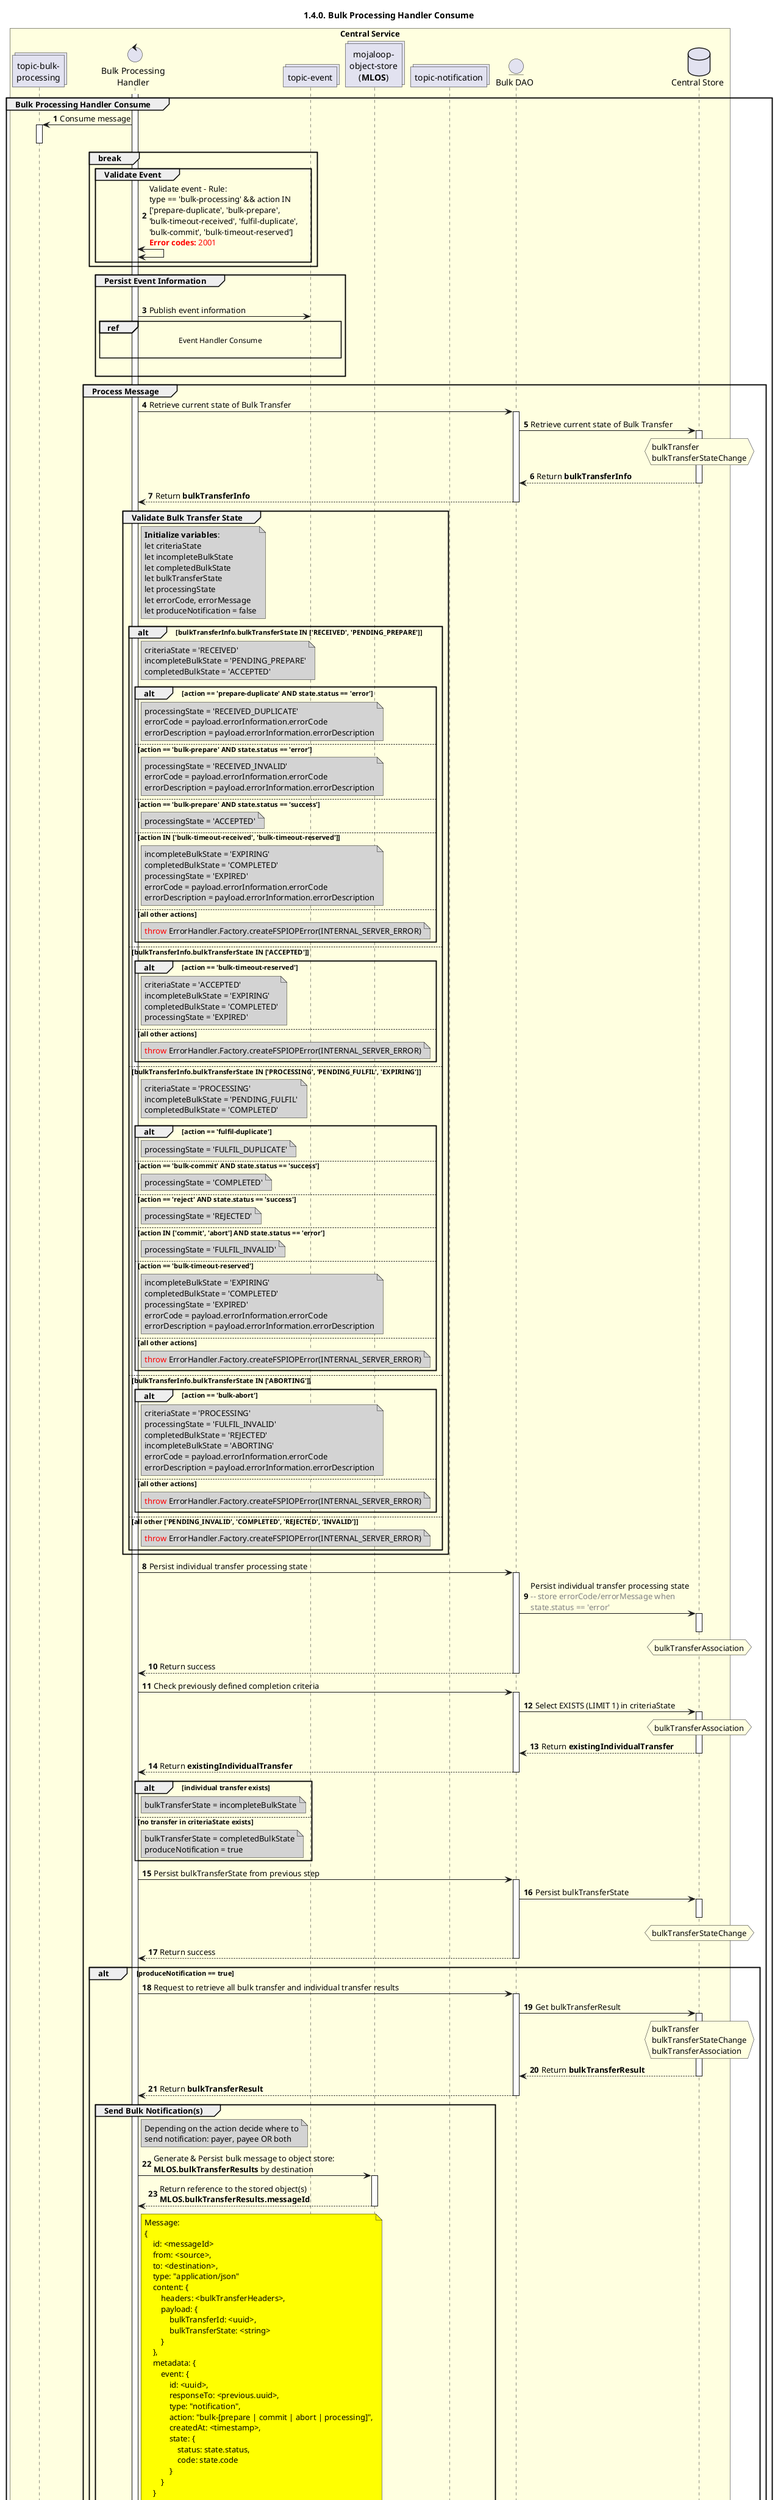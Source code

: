 /'*****
 License
 --------------
 Copyright © 2017 Bill & Melinda Gates Foundation
 The Mojaloop files are made available by the Bill & Melinda Gates Foundation under the Apache License, Version 2.0 (the "License") and you may not use these files except in compliance with the License. You may obtain a copy of the License at
 http://www.apache.org/licenses/LICENSE-2.0
 Unless required by applicable law or agreed to in writing, the Mojaloop files are distributed on an "AS IS" BASIS, WITHOUT WARRANTIES OR CONDITIONS OF ANY KIND, either express or implied. See the License for the specific language governing permissions and limitations under the License.
 Contributors
 --------------
 This is the official list of the Mojaloop project contributors for this file.
 Names of the original copyright holders (individuals or organizations)
 should be listed with a '*' in the first column. People who have
 contributed from an organization can be listed under the organization
 that actually holds the copyright for their contributions (see the
 Gates Foundation organization for an example). Those individuals should have
 their names indented and be marked with a '-'. Email address can be added
 optionally within square brackets <email>.
 * Gates Foundation
 - Name Surname <name.surname@gatesfoundation.com>

 * Georgi Georgiev <georgi.georgiev@modusbox.com>
 --------------
 ******'/

@startuml
' declare title
title 1.4.0. Bulk Processing Handler Consume

autonumber

/'*****
  Diagram notes
  --------------
  RECEIVED/RECEIVED
  from: prepare-handler , action: prepare-duplicate/success, result: PENDING_PREPARE/ACCEPTED & RECEIVED_DUPLICATE
  from: prepare-handler , action: prepare-duplicate/error  , result: PENDING_PREPARE/ACCEPTED & RECEIVED_DUPLICATE
  from: prepare-handler , action: prepare/error            , result: PENDING_PREPARE/ACCEPTED & RECEIVED_INVALID
  from: position-handler, action: prepare/error            , result: PENDING_PREPARE/ACCEPTED & RECEIVED_INVALID
  from: position-handler, action: prepare/success          , result: PENDING_PREPARE/ACCEPTED & ACCEPTED
  from: timeout-handler , action: timeout-received/error   , result: unchanged/COMPLETED      & EXPIRED
  --------------
  ACCEPTED/ACCEPTED
  from: position-handler, action: timeout-reserved/error   , result: unchanged/COMPLETED      & EXPIRED
  --------------
  PROCESSING/ACCEPTED
  from: fulfil-handler  , action: fulfil-duplicate/success , result: PENDING_FULFIL/COMPLETED & FULFIL_DUPLICATE
  from: fulfil-handler  , action: fulfil-duplicate/error   , result: PENDING_FULFIL/COMPLETED & FULFIL_DUPLICATE
  from: position-handler, action: commit/success           , result: PENDING_FULFIL/COMPLETED & COMPLETED
  from: position-handler, action: reject/success           , result: PENDING_FULFIL/COMPLETED & REJECTED
  from: position-handler, action: abort/error              , result: PENDING_FULFIL/COMPLETED & FULFIL_INVALID
  from: fulfil-handler  , action: commit/error             , result: PENDING_FULFIL/COMPLETED & FULFIL_INVALID
  from: position-handler, action: timeout-reserved/error   , result: unchanged/COMPLETED      & EXPIRED
  --------------
  COMPLETED/EXPIRED
  --------------
  ******'/

' Actor Keys:
'   boundary - APIs/Interfaces, etc
'   collections - Kafka Topics
'   control - Kafka Consumers
'   entity - Database Access Objects
'   database - Database Persistance Store

' declare actors
collections "topic-bulk-\nprocessing" as TOPIC_BULK_PROCESSING
control "Bulk Processing\nHandler" as BULK_PROC_HANDLER
collections "topic-event" as TOPIC_EVENTS
collections "mojaloop-\nobject-store\n(**MLOS**)" as OBJECT_STORE
collections "topic-notification" as TOPIC_NOTIFICATION
entity "Bulk DAO" as BULK_DAO
database "Central Store" as DB

box "Central Service" #LightYellow
    participant TOPIC_BULK_PROCESSING
    participant BULK_PROC_HANDLER
    participant TOPIC_EVENTS
    participant OBJECT_STORE
    participant TOPIC_NOTIFICATION
    participant BULK_DAO
    participant DB
end box

' start flow
activate BULK_PROC_HANDLER
group Bulk Processing Handler Consume
    TOPIC_BULK_PROCESSING <- BULK_PROC_HANDLER: Consume message
    activate TOPIC_BULK_PROCESSING
    deactivate TOPIC_BULK_PROCESSING

    break
        group Validate Event
            BULK_PROC_HANDLER <-> BULK_PROC_HANDLER: Validate event - Rule:\ntype == 'bulk-processing' && action IN\n['prepare-duplicate', 'bulk-prepare',\n'bulk-timeout-received', 'fulfil-duplicate',\n'bulk-commit', 'bulk-timeout-reserved']\n<color #red><b>Error codes:</b> 2001</color>
        end
    end

    group Persist Event Information
        |||
        BULK_PROC_HANDLER -> TOPIC_EVENTS: Publish event information
        ref over BULK_PROC_HANDLER, TOPIC_EVENTS:  Event Handler Consume\n
        |||
    end

    group Process Message
        BULK_PROC_HANDLER -> BULK_DAO: Retrieve current state of Bulk Transfer
        activate BULK_DAO
        BULK_DAO -> DB: Retrieve current state of Bulk Transfer
        activate DB
        hnote over DB #lightyellow
            bulkTransfer
            bulkTransferStateChange
        end note
        BULK_DAO <-- DB: Return **bulkTransferInfo**
        deactivate DB
        BULK_PROC_HANDLER <-- BULK_DAO: Return **bulkTransferInfo**
        deactivate BULK_DAO

        group Validate Bulk Transfer State
            note right of BULK_PROC_HANDLER #lightgrey
                **Initialize variables**:
                let criteriaState
                let incompleteBulkState
                let completedBulkState
                let bulkTransferState
                let processingState
                let errorCode, errorMessage
                let produceNotification = false
            end note
            alt bulkTransferInfo.bulkTransferState IN ['RECEIVED', 'PENDING_PREPARE']
                note right of BULK_PROC_HANDLER #lightgrey
                    criteriaState = 'RECEIVED'
                    incompleteBulkState = 'PENDING_PREPARE'
                    completedBulkState = 'ACCEPTED'
                end note
                alt action == 'prepare-duplicate' AND state.status == 'error'
                    note right of BULK_PROC_HANDLER #lightgrey
                        processingState = 'RECEIVED_DUPLICATE'
                        errorCode = payload.errorInformation.errorCode
                        errorDescription = payload.errorInformation.errorDescription
                    end note
                else action == 'bulk-prepare' AND state.status == 'error'
                    note right of BULK_PROC_HANDLER #lightgrey
                        processingState = 'RECEIVED_INVALID'
                        errorCode = payload.errorInformation.errorCode
                        errorDescription = payload.errorInformation.errorDescription
                    end note
                else action == 'bulk-prepare' AND state.status == 'success'
                    note right of BULK_PROC_HANDLER #lightgrey
                        processingState = 'ACCEPTED'
                    end note
                else action IN ['bulk-timeout-received', 'bulk-timeout-reserved']
                    note right of BULK_PROC_HANDLER #lightgrey
                        incompleteBulkState = 'EXPIRING'
                        completedBulkState = 'COMPLETED'
                        processingState = 'EXPIRED'
                        errorCode = payload.errorInformation.errorCode
                        errorDescription = payload.errorInformation.errorDescription
                    end note
                else all other actions
                    note right of BULK_PROC_HANDLER #lightgrey
                        <color #red>throw</color> ErrorHandler.Factory.createFSPIOPError(INTERNAL_SERVER_ERROR)
                    end note
                end
            else bulkTransferInfo.bulkTransferState IN ['ACCEPTED']
                alt action == 'bulk-timeout-reserved'
                    note right of BULK_PROC_HANDLER #lightgrey
                        criteriaState = 'ACCEPTED'
                        incompleteBulkState = 'EXPIRING'
                        completedBulkState = 'COMPLETED'
                        processingState = 'EXPIRED'
                    end note
                else all other actions
                    note right of BULK_PROC_HANDLER #lightgrey
                        <color #red>throw</color> ErrorHandler.Factory.createFSPIOPError(INTERNAL_SERVER_ERROR)
                    end note
                end
            else bulkTransferInfo.bulkTransferState IN ['PROCESSING', 'PENDING_FULFIL', 'EXPIRING']
                note right of BULK_PROC_HANDLER #lightgrey
                    criteriaState = 'PROCESSING'
                    incompleteBulkState = 'PENDING_FULFIL'
                    completedBulkState = 'COMPLETED'
                end note
                alt action == 'fulfil-duplicate'
                    note right of BULK_PROC_HANDLER #lightgrey
                        processingState = 'FULFIL_DUPLICATE'
                    end note
                else action == 'bulk-commit' AND state.status == 'success'
                    note right of BULK_PROC_HANDLER #lightgrey
                        processingState = 'COMPLETED'
                    end note
                else action == 'reject' AND state.status == 'success'
                    note right of BULK_PROC_HANDLER #lightgrey
                        processingState = 'REJECTED'
                    end note
                else action IN ['commit', 'abort'] AND state.status == 'error'
                    note right of BULK_PROC_HANDLER #lightgrey
                        processingState = 'FULFIL_INVALID'
                    end note
                else action == 'bulk-timeout-reserved'
                    note right of BULK_PROC_HANDLER #lightgrey
                        incompleteBulkState = 'EXPIRING'
                        completedBulkState = 'COMPLETED'
                        processingState = 'EXPIRED'
                        errorCode = payload.errorInformation.errorCode
                        errorDescription = payload.errorInformation.errorDescription
                    end note
                else all other actions
                    note right of BULK_PROC_HANDLER #lightgrey
                        <color #red>throw</color> ErrorHandler.Factory.createFSPIOPError(INTERNAL_SERVER_ERROR)
                    end note
                end
            else bulkTransferInfo.bulkTransferState IN ['ABORTING']
                alt action == 'bulk-abort'
                    note right of BULK_PROC_HANDLER #lightgrey
                        criteriaState = 'PROCESSING'
                        processingState = 'FULFIL_INVALID'
                        completedBulkState = 'REJECTED'
                        incompleteBulkState = 'ABORTING'
                        errorCode = payload.errorInformation.errorCode
                        errorDescription = payload.errorInformation.errorDescription
                    end note
                else all other actions
                    note right of BULK_PROC_HANDLER #lightgrey
                        <color #red>throw</color> ErrorHandler.Factory.createFSPIOPError(INTERNAL_SERVER_ERROR)
                    end note
                end
            else all other ['PENDING_INVALID', 'COMPLETED', 'REJECTED', 'INVALID']
                note right of BULK_PROC_HANDLER #lightgrey
                    <color #red>throw</color> ErrorHandler.Factory.createFSPIOPError(INTERNAL_SERVER_ERROR)
                end note
            end
        end

        BULK_PROC_HANDLER -> BULK_DAO: Persist individual transfer processing state
        activate BULK_DAO
        BULK_DAO -> DB: Persist individual transfer processing state\n<color #gray>-- store errorCode/errorMessage when</color>\n<color #gray>state.status == 'error'</color>
        activate DB
        hnote over DB #lightyellow
            bulkTransferAssociation
        end note
        deactivate DB
        BULK_PROC_HANDLER <-- BULK_DAO: Return success
        deactivate BULK_DAO

        BULK_PROC_HANDLER -> BULK_DAO: Check previously defined completion criteria
        activate BULK_DAO
        BULK_DAO -> DB: Select EXISTS (LIMIT 1) in criteriaState
        activate DB
        hnote over DB #lightyellow
            bulkTransferAssociation
        end note
        BULK_DAO <-- DB: Return **existingIndividualTransfer**
        deactivate DB
        BULK_PROC_HANDLER <-- BULK_DAO: Return **existingIndividualTransfer**
        deactivate BULK_DAO

        alt individual transfer exists
            note right of BULK_PROC_HANDLER #lightgrey
                bulkTransferState = incompleteBulkState
            end note
        else no transfer in criteriaState exists
            note right of BULK_PROC_HANDLER #lightgrey
                bulkTransferState = completedBulkState
                produceNotification = true
            end note
        end

        BULK_PROC_HANDLER -> BULK_DAO: Persist bulkTransferState from previous step
        activate BULK_DAO
        BULK_DAO -> DB: Persist bulkTransferState
        activate DB
        deactivate DB
        hnote over DB #lightyellow
            bulkTransferStateChange
        end note
        BULK_PROC_HANDLER <-- BULK_DAO: Return success
        deactivate BULK_DAO


        alt produceNotification == true
            BULK_PROC_HANDLER -> BULK_DAO: Request to retrieve all bulk transfer and individual transfer results
            activate BULK_DAO
            BULK_DAO -> DB: Get bulkTransferResult
            activate DB
            hnote over DB #lightyellow
                bulkTransfer
                bulkTransferStateChange
                bulkTransferAssociation
            end note
            BULK_DAO <-- DB: Return **bulkTransferResult**
            deactivate DB
            BULK_PROC_HANDLER <-- BULK_DAO: Return **bulkTransferResult**
            deactivate BULK_DAO

            group Send Bulk Notification(s)
                note right of BULK_PROC_HANDLER #lightgrey
                    Depending on the action decide where to
                    send notification: payer, payee OR both
                end note

                BULK_PROC_HANDLER -> OBJECT_STORE: Generate & Persist bulk message to object store:\n**MLOS.bulkTransferResults** by destination
                activate OBJECT_STORE
                OBJECT_STORE --> BULK_PROC_HANDLER: Return reference to the stored object(s)\n**MLOS.bulkTransferResults.messageId**
                deactivate OBJECT_STORE
                note right of BULK_PROC_HANDLER #yellow
                    Message:
                    {
                        id: <messageId>
                        from: <source>,
                        to: <destination>,
                        type: "application/json"
                        content: {
                            headers: <bulkTransferHeaders>,
                            payload: {
                                bulkTransferId: <uuid>,
                                bulkTransferState: <string>
                            }
                        },
                        metadata: {
                            event: {
                                id: <uuid>,
                                responseTo: <previous.uuid>,
                                type: "notification",
                                action: "bulk-[prepare | commit | abort | processing]",
                                createdAt: <timestamp>,
                                state: {
                                    status: state.status,
                                    code: state.code
                                }
                            }
                        }
                    }
                end note

                BULK_PROC_HANDLER -> TOPIC_NOTIFICATION: Publish Notification event for Payer/Payee\n<color #FF0000><b>Error codes:</b> 2003</color>
                activate TOPIC_NOTIFICATION
                deactivate TOPIC_NOTIFICATION
            end
        else produceNotification == false
            note right of BULK_PROC_HANDLER #lightgrey
                Do nothing (awaitAllTransfers)
            end note
        end
    end
end
deactivate BULK_PROC_HANDLER
@enduml
